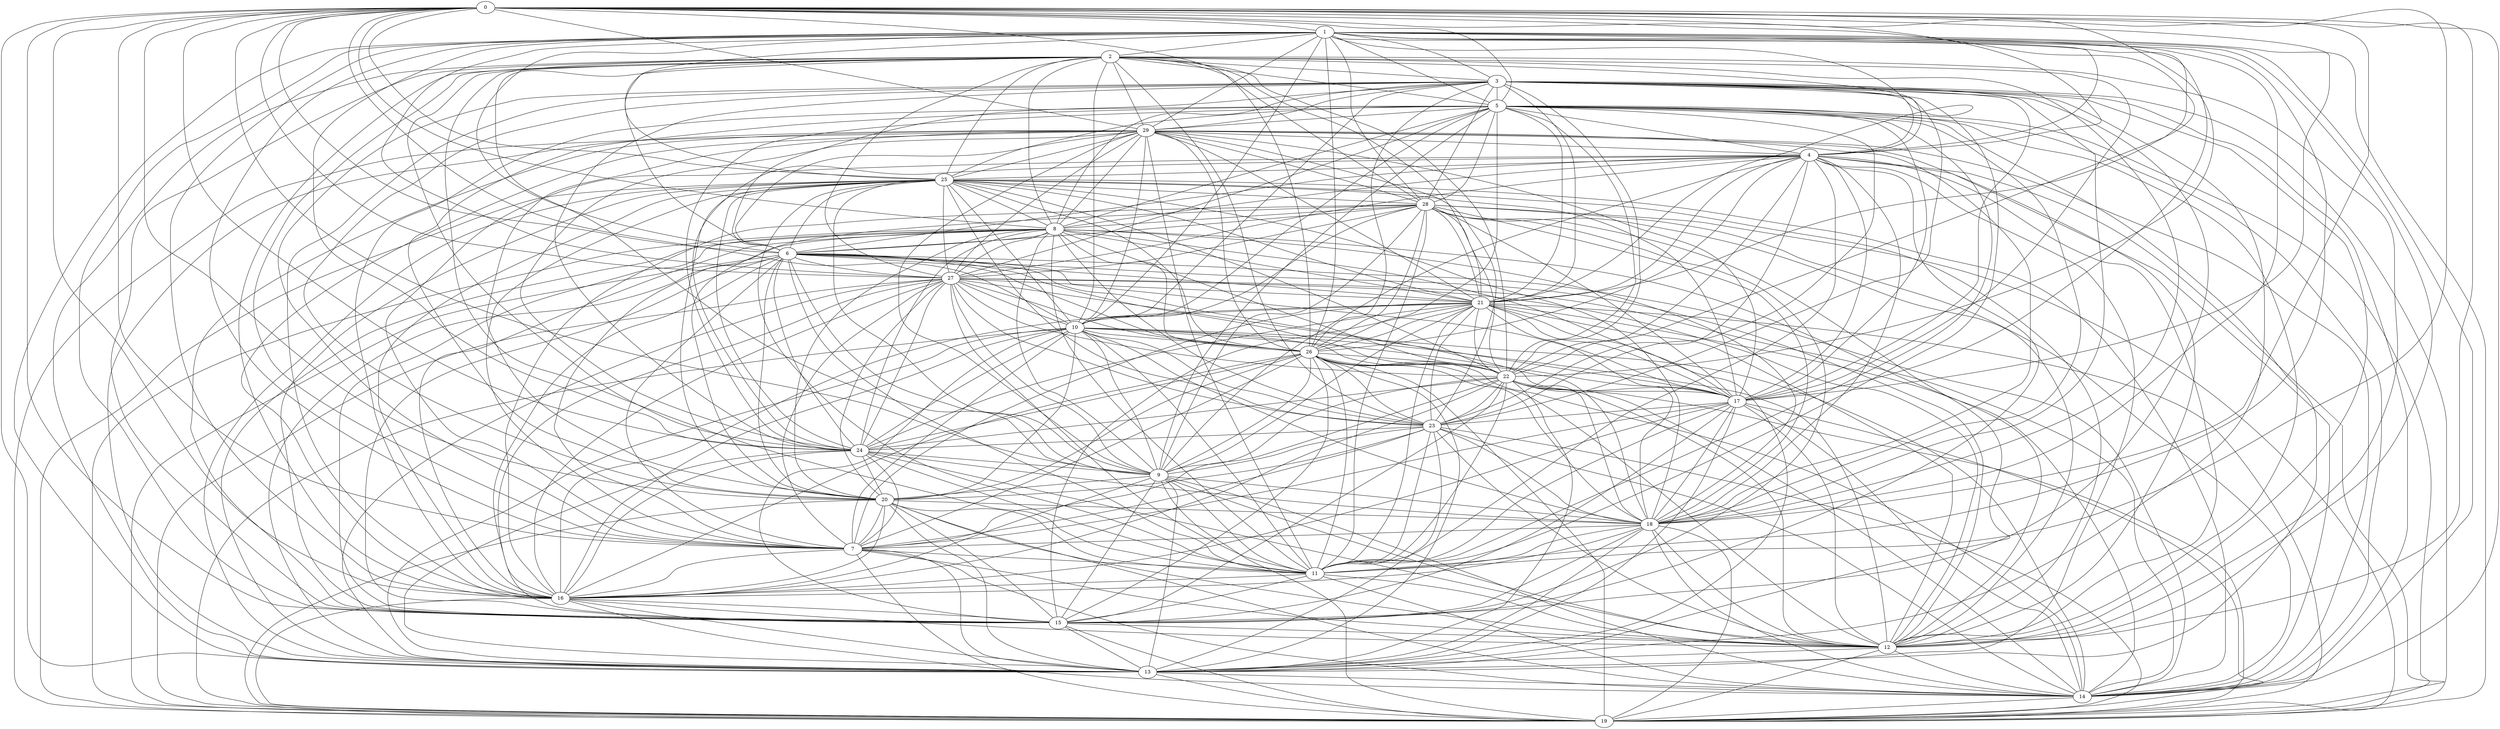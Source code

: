 graph grafoGilbert_30_70  {
0;
1;
2;
3;
4;
5;
6;
7;
8;
9;
10;
11;
12;
13;
14;
15;
16;
17;
18;
19;
20;
21;
22;
23;
24;
25;
26;
27;
28;
29;
0 -- 1;
0 -- 5;
0 -- 7;
0 -- 8;
0 -- 9;
0 -- 11;
0 -- 12;
0 -- 13;
0 -- 15;
0 -- 16;
0 -- 18;
0 -- 20;
0 -- 21;
0 -- 22;
0 -- 26;
0 -- 27;
0 -- 29;
1 -- 2;
1 -- 3;
1 -- 6;
1 -- 11;
1 -- 12;
1 -- 13;
1 -- 17;
1 -- 18;
1 -- 19;
1 -- 21;
1 -- 22;
1 -- 24;
1 -- 25;
1 -- 26;
1 -- 27;
1 -- 28;
1 -- 29;
2 -- 3;
2 -- 4;
2 -- 6;
2 -- 7;
2 -- 8;
2 -- 9;
2 -- 10;
2 -- 11;
2 -- 15;
2 -- 16;
2 -- 17;
2 -- 18;
2 -- 21;
2 -- 23;
2 -- 24;
2 -- 28;
2 -- 29;
3 -- 5;
3 -- 6;
3 -- 7;
3 -- 8;
3 -- 10;
3 -- 11;
3 -- 12;
3 -- 14;
3 -- 15;
3 -- 16;
3 -- 17;
3 -- 18;
3 -- 19;
3 -- 21;
3 -- 22;
3 -- 26;
3 -- 28;
3 -- 29;
4 -- 0;
4 -- 1;
4 -- 3;
4 -- 5;
4 -- 6;
4 -- 7;
4 -- 8;
4 -- 11;
4 -- 12;
4 -- 13;
4 -- 14;
4 -- 15;
4 -- 18;
4 -- 19;
4 -- 21;
4 -- 22;
4 -- 23;
4 -- 25;
5 -- 1;
5 -- 2;
5 -- 8;
5 -- 9;
5 -- 10;
5 -- 12;
5 -- 13;
5 -- 14;
5 -- 16;
5 -- 17;
5 -- 18;
5 -- 19;
5 -- 21;
5 -- 22;
5 -- 23;
5 -- 24;
5 -- 25;
5 -- 26;
5 -- 28;
5 -- 29;
6 -- 0;
6 -- 9;
6 -- 11;
6 -- 12;
6 -- 15;
6 -- 18;
6 -- 19;
6 -- 21;
6 -- 22;
6 -- 25;
6 -- 26;
6 -- 27;
6 -- 28;
6 -- 29;
7 -- 1;
7 -- 6;
7 -- 10;
7 -- 11;
7 -- 13;
7 -- 14;
7 -- 16;
7 -- 17;
7 -- 19;
7 -- 20;
7 -- 21;
7 -- 22;
7 -- 23;
7 -- 24;
8 -- 6;
8 -- 7;
8 -- 9;
8 -- 12;
8 -- 13;
8 -- 15;
8 -- 16;
8 -- 18;
8 -- 19;
8 -- 20;
8 -- 21;
8 -- 22;
8 -- 23;
8 -- 25;
8 -- 26;
8 -- 27;
8 -- 29;
9 -- 4;
9 -- 10;
9 -- 12;
9 -- 13;
9 -- 14;
9 -- 16;
9 -- 18;
9 -- 20;
9 -- 21;
9 -- 23;
9 -- 25;
9 -- 26;
9 -- 27;
9 -- 28;
9 -- 29;
10 -- 0;
10 -- 1;
10 -- 13;
10 -- 14;
10 -- 15;
10 -- 16;
10 -- 17;
10 -- 19;
10 -- 20;
10 -- 22;
10 -- 23;
10 -- 24;
10 -- 26;
10 -- 27;
10 -- 29;
11 -- 5;
11 -- 8;
11 -- 9;
11 -- 10;
11 -- 12;
11 -- 14;
11 -- 15;
11 -- 16;
11 -- 17;
11 -- 18;
11 -- 20;
11 -- 21;
11 -- 22;
11 -- 23;
11 -- 24;
11 -- 25;
11 -- 27;
11 -- 28;
11 -- 29;
12 -- 2;
12 -- 7;
12 -- 10;
12 -- 13;
12 -- 14;
12 -- 18;
12 -- 19;
12 -- 20;
12 -- 21;
12 -- 22;
12 -- 23;
12 -- 24;
12 -- 25;
12 -- 26;
12 -- 27;
12 -- 28;
12 -- 29;
13 -- 2;
13 -- 3;
13 -- 6;
13 -- 14;
13 -- 15;
13 -- 16;
13 -- 18;
13 -- 19;
13 -- 20;
13 -- 21;
13 -- 23;
13 -- 24;
13 -- 25;
13 -- 26;
13 -- 27;
13 -- 28;
13 -- 29;
14 -- 0;
14 -- 1;
14 -- 6;
14 -- 17;
14 -- 18;
14 -- 19;
14 -- 20;
14 -- 21;
14 -- 22;
14 -- 23;
14 -- 25;
14 -- 26;
14 -- 27;
14 -- 28;
14 -- 29;
15 -- 1;
15 -- 9;
15 -- 12;
15 -- 19;
15 -- 21;
15 -- 22;
15 -- 25;
15 -- 26;
15 -- 27;
15 -- 28;
16 -- 1;
16 -- 6;
16 -- 12;
16 -- 14;
16 -- 15;
16 -- 17;
16 -- 18;
16 -- 19;
16 -- 20;
16 -- 22;
16 -- 24;
16 -- 25;
16 -- 26;
16 -- 27;
16 -- 28;
17 -- 0;
17 -- 4;
17 -- 6;
17 -- 8;
17 -- 12;
17 -- 13;
17 -- 15;
17 -- 18;
17 -- 19;
17 -- 23;
17 -- 25;
17 -- 26;
17 -- 27;
18 -- 7;
18 -- 10;
18 -- 15;
18 -- 19;
18 -- 22;
18 -- 23;
18 -- 24;
18 -- 25;
18 -- 26;
18 -- 28;
18 -- 29;
19 -- 9;
19 -- 20;
19 -- 21;
19 -- 22;
19 -- 23;
19 -- 25;
19 -- 27;
19 -- 28;
19 -- 29;
20 -- 3;
20 -- 5;
20 -- 6;
20 -- 15;
20 -- 18;
20 -- 24;
20 -- 25;
20 -- 26;
20 -- 27;
20 -- 29;
21 -- 10;
21 -- 16;
21 -- 17;
21 -- 18;
21 -- 22;
21 -- 23;
21 -- 24;
21 -- 26;
21 -- 28;
22 -- 2;
22 -- 9;
22 -- 13;
22 -- 17;
22 -- 27;
22 -- 28;
23 -- 3;
23 -- 20;
23 -- 22;
23 -- 24;
23 -- 26;
23 -- 27;
24 -- 0;
24 -- 3;
24 -- 4;
24 -- 6;
24 -- 8;
24 -- 9;
24 -- 22;
24 -- 25;
24 -- 26;
24 -- 27;
24 -- 29;
25 -- 0;
25 -- 2;
25 -- 7;
25 -- 10;
25 -- 21;
25 -- 22;
25 -- 23;
25 -- 26;
25 -- 27;
25 -- 28;
25 -- 29;
26 -- 4;
26 -- 7;
26 -- 11;
26 -- 19;
26 -- 22;
26 -- 27;
26 -- 28;
26 -- 29;
27 -- 2;
27 -- 4;
27 -- 5;
27 -- 7;
27 -- 21;
27 -- 29;
28 -- 8;
28 -- 10;
28 -- 17;
28 -- 20;
28 -- 27;
28 -- 29;
29 -- 4;
29 -- 15;
29 -- 16;
29 -- 17;
29 -- 21;
29 -- 23;
}